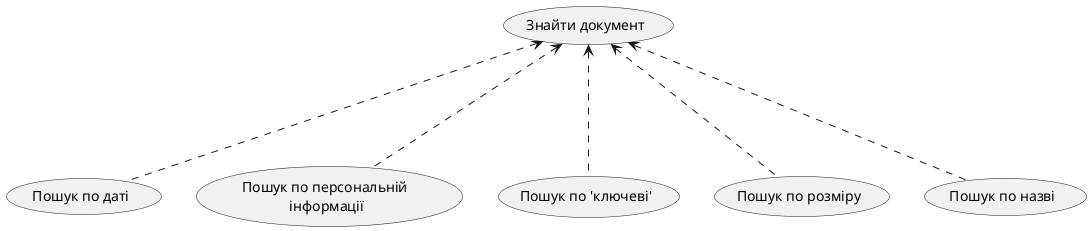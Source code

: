 @startuml

(Знайти документ)<...(Пошук по даті)

(Знайти документ)<...(Пошук по персональній \nінформації)

(Знайти документ)<...(Пошук по 'ключеві')

(Знайти документ)<...(Пошук по розміру)

(Знайти документ)<...(Пошук по назві)

@endum
